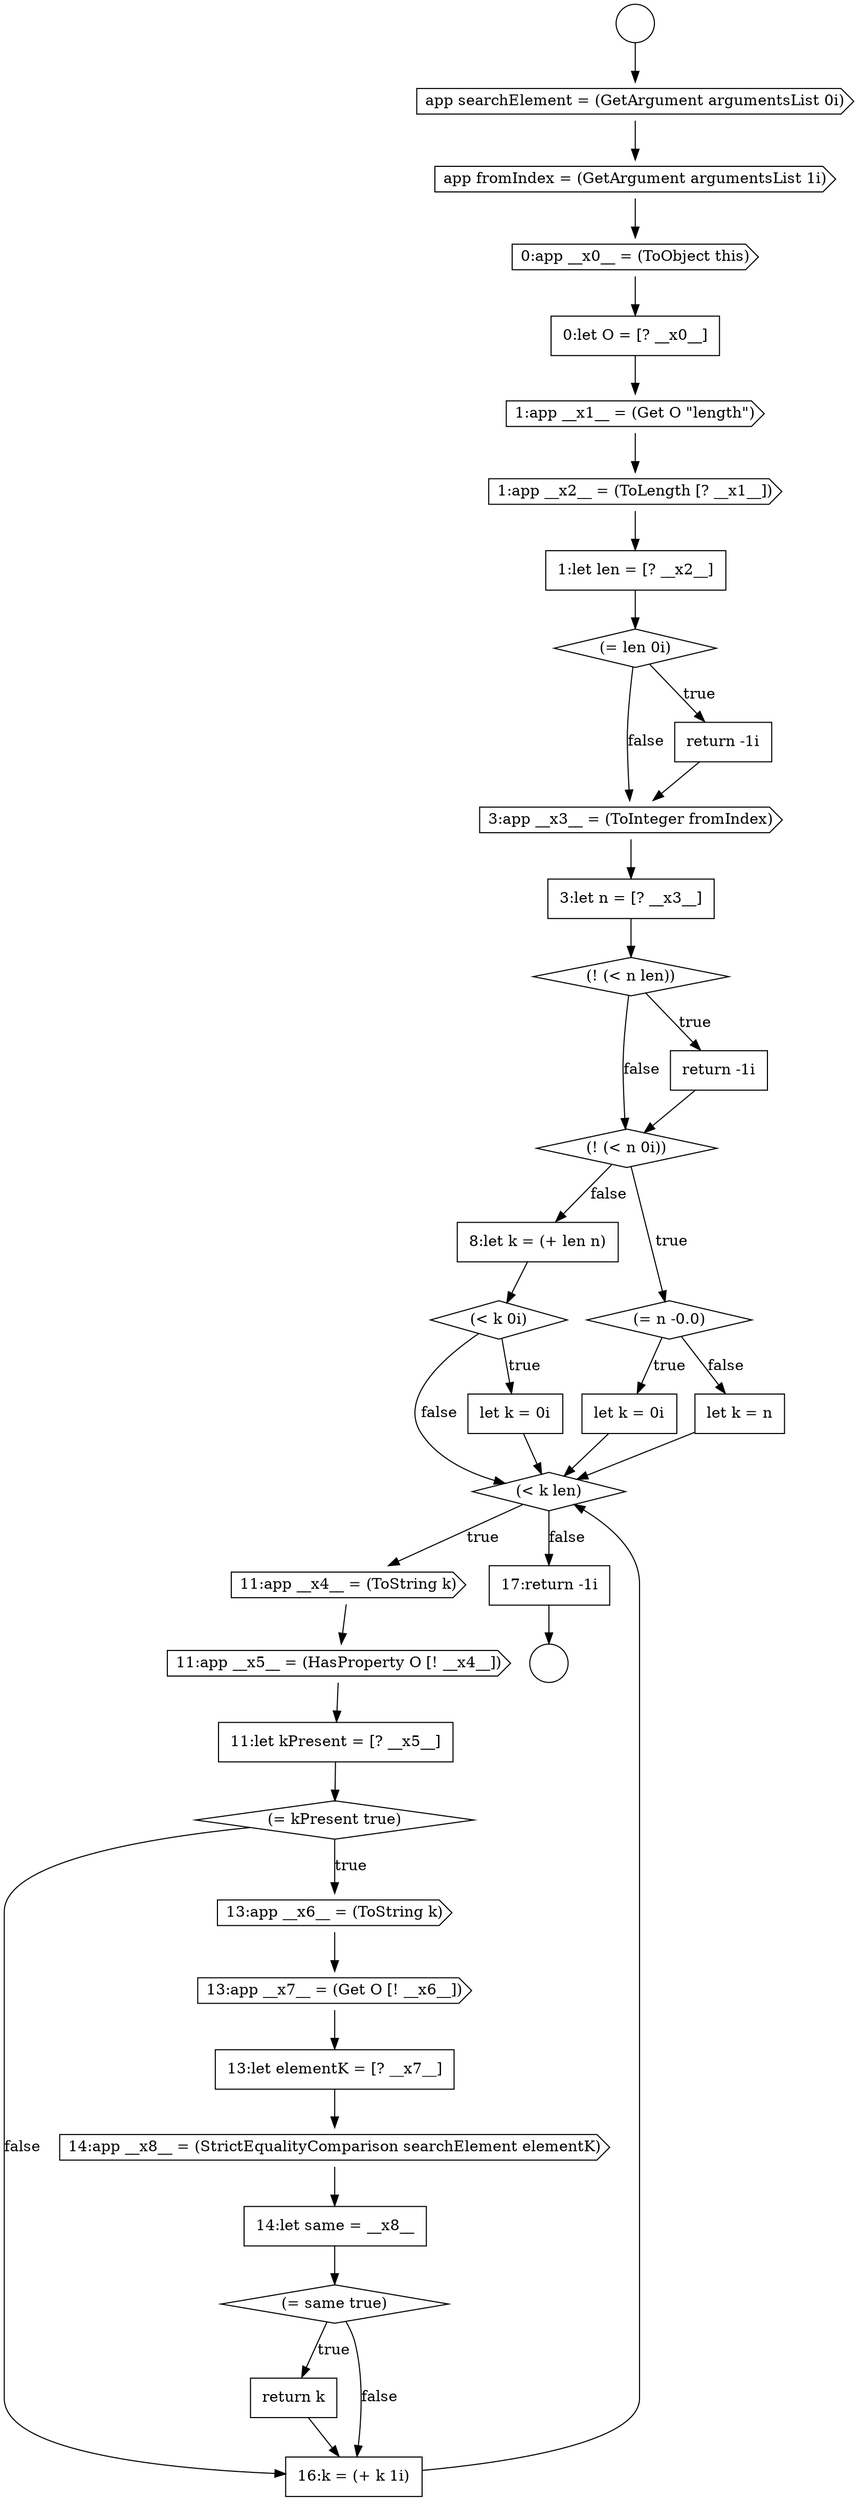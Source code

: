 digraph {
  node14798 [shape=cds, label=<<font color="black">1:app __x1__ = (Get O &quot;length&quot;)</font>> color="black" fillcolor="white" style=filled]
  node14804 [shape=none, margin=0, label=<<font color="black">
    <table border="0" cellborder="1" cellspacing="0" cellpadding="10">
      <tr><td align="left">3:let n = [? __x3__]</td></tr>
    </table>
  </font>> color="black" fillcolor="white" style=filled]
  node14809 [shape=none, margin=0, label=<<font color="black">
    <table border="0" cellborder="1" cellspacing="0" cellpadding="10">
      <tr><td align="left">let k = 0i</td></tr>
    </table>
  </font>> color="black" fillcolor="white" style=filled]
  node14816 [shape=cds, label=<<font color="black">11:app __x5__ = (HasProperty O [! __x4__])</font>> color="black" fillcolor="white" style=filled]
  node14792 [shape=circle label=" " color="black" fillcolor="white" style=filled]
  node14803 [shape=cds, label=<<font color="black">3:app __x3__ = (ToInteger fromIndex)</font>> color="black" fillcolor="white" style=filled]
  node14824 [shape=diamond, label=<<font color="black">(= same true)</font>> color="black" fillcolor="white" style=filled]
  node14800 [shape=none, margin=0, label=<<font color="black">
    <table border="0" cellborder="1" cellspacing="0" cellpadding="10">
      <tr><td align="left">1:let len = [? __x2__]</td></tr>
    </table>
  </font>> color="black" fillcolor="white" style=filled]
  node14795 [shape=cds, label=<<font color="black">app fromIndex = (GetArgument argumentsList 1i)</font>> color="black" fillcolor="white" style=filled]
  node14814 [shape=diamond, label=<<font color="black">(&lt; k len)</font>> color="black" fillcolor="white" style=filled]
  node14811 [shape=none, margin=0, label=<<font color="black">
    <table border="0" cellborder="1" cellspacing="0" cellpadding="10">
      <tr><td align="left">8:let k = (+ len n)</td></tr>
    </table>
  </font>> color="black" fillcolor="white" style=filled]
  node14801 [shape=diamond, label=<<font color="black">(= len 0i)</font>> color="black" fillcolor="white" style=filled]
  node14822 [shape=cds, label=<<font color="black">14:app __x8__ = (StrictEqualityComparison searchElement elementK)</font>> color="black" fillcolor="white" style=filled]
  node14805 [shape=diamond, label=<<font color="black">(! (&lt; n len))</font>> color="black" fillcolor="white" style=filled]
  node14818 [shape=diamond, label=<<font color="black">(= kPresent true)</font>> color="black" fillcolor="white" style=filled]
  node14793 [shape=circle label=" " color="black" fillcolor="white" style=filled]
  node14825 [shape=none, margin=0, label=<<font color="black">
    <table border="0" cellborder="1" cellspacing="0" cellpadding="10">
      <tr><td align="left">return k</td></tr>
    </table>
  </font>> color="black" fillcolor="white" style=filled]
  node14815 [shape=cds, label=<<font color="black">11:app __x4__ = (ToString k)</font>> color="black" fillcolor="white" style=filled]
  node14812 [shape=diamond, label=<<font color="black">(&lt; k 0i)</font>> color="black" fillcolor="white" style=filled]
  node14817 [shape=none, margin=0, label=<<font color="black">
    <table border="0" cellborder="1" cellspacing="0" cellpadding="10">
      <tr><td align="left">11:let kPresent = [? __x5__]</td></tr>
    </table>
  </font>> color="black" fillcolor="white" style=filled]
  node14808 [shape=diamond, label=<<font color="black">(= n -0.0)</font>> color="black" fillcolor="white" style=filled]
  node14799 [shape=cds, label=<<font color="black">1:app __x2__ = (ToLength [? __x1__])</font>> color="black" fillcolor="white" style=filled]
  node14794 [shape=cds, label=<<font color="black">app searchElement = (GetArgument argumentsList 0i)</font>> color="black" fillcolor="white" style=filled]
  node14821 [shape=none, margin=0, label=<<font color="black">
    <table border="0" cellborder="1" cellspacing="0" cellpadding="10">
      <tr><td align="left">13:let elementK = [? __x7__]</td></tr>
    </table>
  </font>> color="black" fillcolor="white" style=filled]
  node14826 [shape=none, margin=0, label=<<font color="black">
    <table border="0" cellborder="1" cellspacing="0" cellpadding="10">
      <tr><td align="left">16:k = (+ k 1i)</td></tr>
    </table>
  </font>> color="black" fillcolor="white" style=filled]
  node14807 [shape=diamond, label=<<font color="black">(! (&lt; n 0i))</font>> color="black" fillcolor="white" style=filled]
  node14820 [shape=cds, label=<<font color="black">13:app __x7__ = (Get O [! __x6__])</font>> color="black" fillcolor="white" style=filled]
  node14813 [shape=none, margin=0, label=<<font color="black">
    <table border="0" cellborder="1" cellspacing="0" cellpadding="10">
      <tr><td align="left">let k = 0i</td></tr>
    </table>
  </font>> color="black" fillcolor="white" style=filled]
  node14827 [shape=none, margin=0, label=<<font color="black">
    <table border="0" cellborder="1" cellspacing="0" cellpadding="10">
      <tr><td align="left">17:return -1i</td></tr>
    </table>
  </font>> color="black" fillcolor="white" style=filled]
  node14810 [shape=none, margin=0, label=<<font color="black">
    <table border="0" cellborder="1" cellspacing="0" cellpadding="10">
      <tr><td align="left">let k = n</td></tr>
    </table>
  </font>> color="black" fillcolor="white" style=filled]
  node14819 [shape=cds, label=<<font color="black">13:app __x6__ = (ToString k)</font>> color="black" fillcolor="white" style=filled]
  node14802 [shape=none, margin=0, label=<<font color="black">
    <table border="0" cellborder="1" cellspacing="0" cellpadding="10">
      <tr><td align="left">return -1i</td></tr>
    </table>
  </font>> color="black" fillcolor="white" style=filled]
  node14823 [shape=none, margin=0, label=<<font color="black">
    <table border="0" cellborder="1" cellspacing="0" cellpadding="10">
      <tr><td align="left">14:let same = __x8__</td></tr>
    </table>
  </font>> color="black" fillcolor="white" style=filled]
  node14806 [shape=none, margin=0, label=<<font color="black">
    <table border="0" cellborder="1" cellspacing="0" cellpadding="10">
      <tr><td align="left">return -1i</td></tr>
    </table>
  </font>> color="black" fillcolor="white" style=filled]
  node14797 [shape=none, margin=0, label=<<font color="black">
    <table border="0" cellborder="1" cellspacing="0" cellpadding="10">
      <tr><td align="left">0:let O = [? __x0__]</td></tr>
    </table>
  </font>> color="black" fillcolor="white" style=filled]
  node14796 [shape=cds, label=<<font color="black">0:app __x0__ = (ToObject this)</font>> color="black" fillcolor="white" style=filled]
  node14802 -> node14803 [ color="black"]
  node14817 -> node14818 [ color="black"]
  node14822 -> node14823 [ color="black"]
  node14826 -> node14814 [ color="black"]
  node14804 -> node14805 [ color="black"]
  node14815 -> node14816 [ color="black"]
  node14820 -> node14821 [ color="black"]
  node14813 -> node14814 [ color="black"]
  node14818 -> node14819 [label=<<font color="black">true</font>> color="black"]
  node14818 -> node14826 [label=<<font color="black">false</font>> color="black"]
  node14821 -> node14822 [ color="black"]
  node14816 -> node14817 [ color="black"]
  node14823 -> node14824 [ color="black"]
  node14798 -> node14799 [ color="black"]
  node14797 -> node14798 [ color="black"]
  node14824 -> node14825 [label=<<font color="black">true</font>> color="black"]
  node14824 -> node14826 [label=<<font color="black">false</font>> color="black"]
  node14796 -> node14797 [ color="black"]
  node14806 -> node14807 [ color="black"]
  node14825 -> node14826 [ color="black"]
  node14794 -> node14795 [ color="black"]
  node14799 -> node14800 [ color="black"]
  node14792 -> node14794 [ color="black"]
  node14809 -> node14814 [ color="black"]
  node14807 -> node14808 [label=<<font color="black">true</font>> color="black"]
  node14807 -> node14811 [label=<<font color="black">false</font>> color="black"]
  node14805 -> node14806 [label=<<font color="black">true</font>> color="black"]
  node14805 -> node14807 [label=<<font color="black">false</font>> color="black"]
  node14800 -> node14801 [ color="black"]
  node14803 -> node14804 [ color="black"]
  node14811 -> node14812 [ color="black"]
  node14808 -> node14809 [label=<<font color="black">true</font>> color="black"]
  node14808 -> node14810 [label=<<font color="black">false</font>> color="black"]
  node14819 -> node14820 [ color="black"]
  node14814 -> node14815 [label=<<font color="black">true</font>> color="black"]
  node14814 -> node14827 [label=<<font color="black">false</font>> color="black"]
  node14795 -> node14796 [ color="black"]
  node14827 -> node14793 [ color="black"]
  node14812 -> node14813 [label=<<font color="black">true</font>> color="black"]
  node14812 -> node14814 [label=<<font color="black">false</font>> color="black"]
  node14801 -> node14802 [label=<<font color="black">true</font>> color="black"]
  node14801 -> node14803 [label=<<font color="black">false</font>> color="black"]
  node14810 -> node14814 [ color="black"]
}
